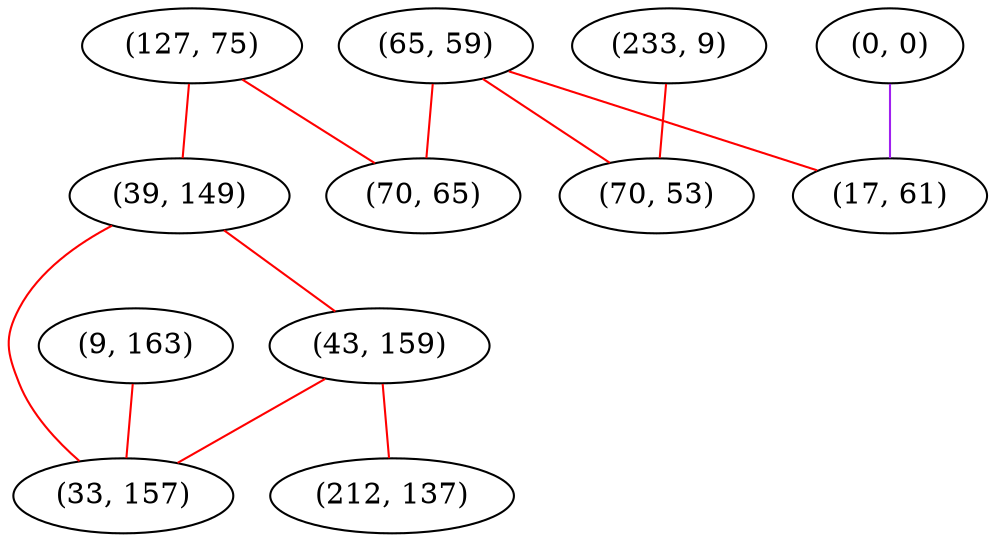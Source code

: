 graph "" {
"(127, 75)";
"(39, 149)";
"(65, 59)";
"(43, 159)";
"(70, 65)";
"(9, 163)";
"(233, 9)";
"(70, 53)";
"(0, 0)";
"(212, 137)";
"(17, 61)";
"(33, 157)";
"(127, 75)" -- "(70, 65)"  [color=red, key=0, weight=1];
"(127, 75)" -- "(39, 149)"  [color=red, key=0, weight=1];
"(39, 149)" -- "(33, 157)"  [color=red, key=0, weight=1];
"(39, 149)" -- "(43, 159)"  [color=red, key=0, weight=1];
"(65, 59)" -- "(17, 61)"  [color=red, key=0, weight=1];
"(65, 59)" -- "(70, 65)"  [color=red, key=0, weight=1];
"(65, 59)" -- "(70, 53)"  [color=red, key=0, weight=1];
"(43, 159)" -- "(33, 157)"  [color=red, key=0, weight=1];
"(43, 159)" -- "(212, 137)"  [color=red, key=0, weight=1];
"(9, 163)" -- "(33, 157)"  [color=red, key=0, weight=1];
"(233, 9)" -- "(70, 53)"  [color=red, key=0, weight=1];
"(0, 0)" -- "(17, 61)"  [color=purple, key=0, weight=4];
}
